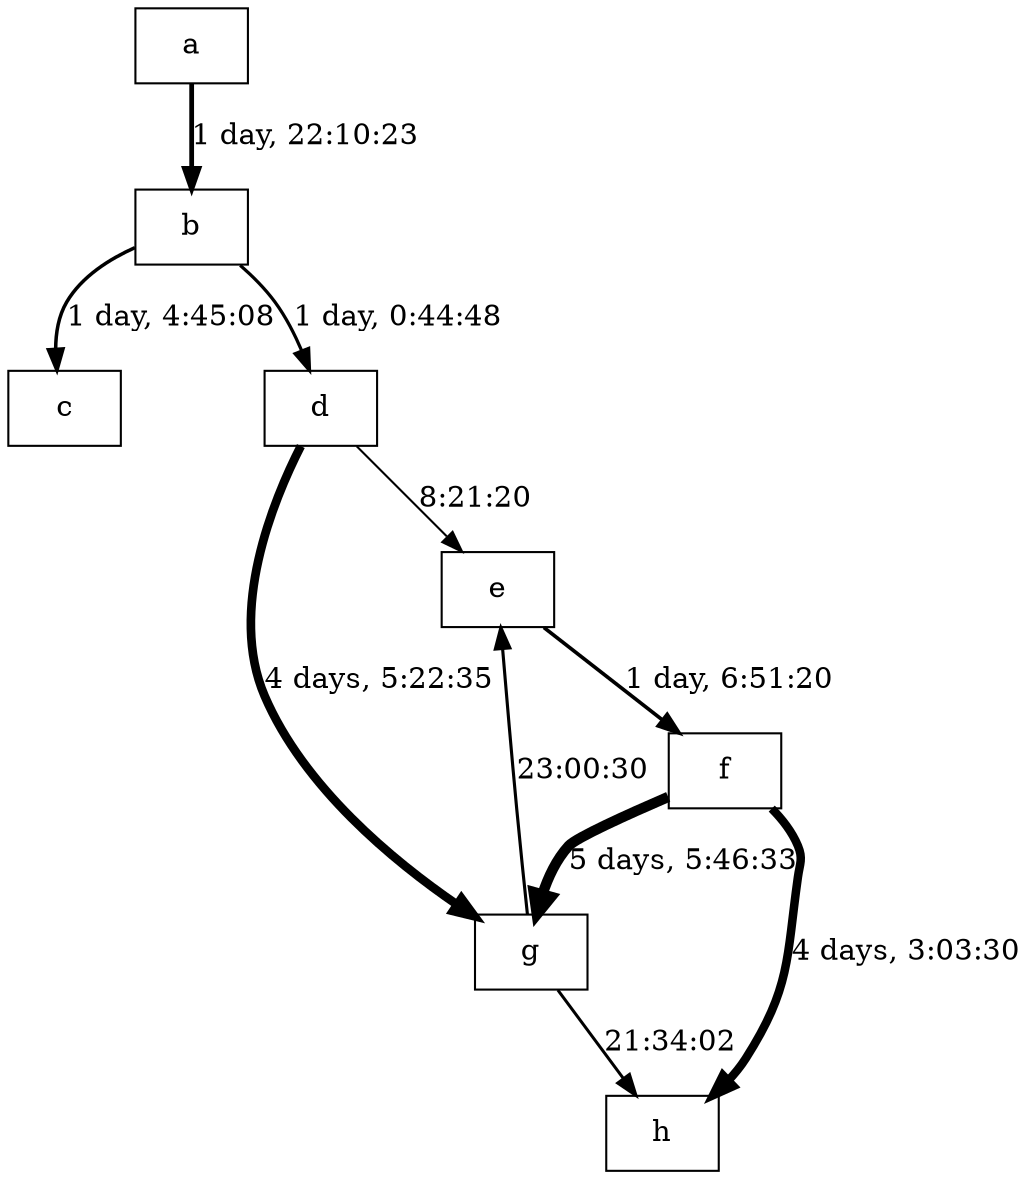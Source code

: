 digraph "" {
	graph [rankdir=TB];
	node [shape=box];
	a -> b	[label="1 day, 22:10:23", penwidth=2.2882783354190668];
	b -> c	[label="1 day, 4:45:08", penwidth=1.6948260403630833];
	b -> d	[label="1 day, 0:44:48", penwidth=1.5583741214488316];
	d -> e	[label="8:21:20", penwidth=1.0];
	d -> g	[label="4 days, 5:22:35", penwidth=4.168816667573507];
	e -> f	[label="1 day, 6:51:20", penwidth=1.7664774918206916];
	g -> e	[label="23:00:30", penwidth=1.4991566381918702];
	g -> h	[label="21:34:02", penwidth=1.4500642279750091];
	f -> g	[label="5 days, 5:46:33", penwidth=5.0];
	f -> h	[label="4 days, 3:03:30", penwidth=4.089850560545807];
}

// dot -Tpng fig16.gv -o graph.png
// xdot fig16.gv

